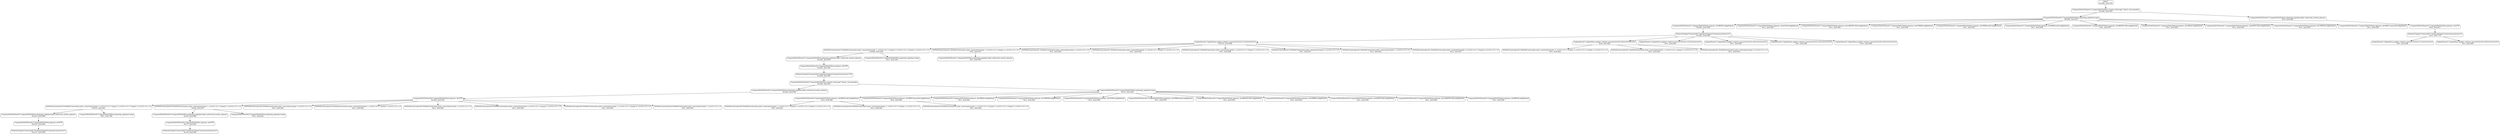 digraph MCTS {
  node [shape=box, style=rounded];
  0 [label="ROOT
N=300, Q=0.935"];
  1 [label="ComputePathToState#1.ComputePathToState.named_state=gp7_detect_arucomarker
N=300, Q=0.935"];
  2 [label="ComputePathToState#1.ComputePathToState.planning_pipeline=ompl
N=294, Q=0.937"];
  3 [label="ComputePathToState#1.ComputePathToState.planner_id=RRTkConfigDefault
N=283, Q=0.938"];
  4 [label="YaskawaGripperCommand#1.YaskawaGripperCommand.position=0.0
N=282, Q=0.938"];
  5 [label="UpdatePose#1.UpdatePose.update_relative_pose=0.0;0.0;0.11;0.0;0.0;0.0;0.0
N=273, Q=0.938"];
  6 [label="SetPathConstraints#1.SetPathConstraints.joint_constraints=joint_1_s,0.0,0.1,0.1,1.0;joint_3_s,0.0,0.1,0.1,1.0;joint_5_s,0.0,0.1,0.1,1.0
N=264, Q=0.938"];
  7 [label="ComputePathToPose#1.ComputePathToPose.planning_pipeline=pilz_industrial_motion_planner
N=262, Q=0.941"];
  8 [label="ComputePathToPose#1.ComputePathToPose.planner_id=PTP
N=261, Q=0.941"];
  9 [label="YaskawaGripperCommand#2.YaskawaGripperCommand.position=0.235
N=260, Q=0.941"];
  10 [label="ComputePathToState#2.ComputePathToState.named_state=gp7_detect_arucomarker
N=259, Q=0.941"];
  11 [label="ComputePathToState#2.ComputePathToState.planning_pipeline=pilz_industrial_motion_planner
N=243, Q=0.941"];
  12 [label="ComputePathToState#2.ComputePathToState.planner_id=PTP
N=242, Q=0.941"];
  13 [label="SetPathConstraints#2.SetPathConstraints.joint_constraints=joint_1_s,0.0,0.1,0.1,1.0;joint_3_s,0.0,0.1,0.1,1.0;joint_5_s,0.0,0.1,0.1,1.0
N=215, Q=0.941"];
  14 [label="ComputePathToPose#2.ComputePathToPose.planning_pipeline=pilz_industrial_motion_planner
N=213, Q=0.942"];
  15 [label="ComputePathToPose#2.ComputePathToPose.planner_id=PTP
N=212, Q=0.942"];
  16 [label="YaskawaGripperCommand#3.YaskawaGripperCommand.position=0.0
N=211, Q=0.942"];
  17 [label="ComputePathToPose#2.ComputePathToPose.planning_pipeline=ompl
N=1, Q=0.788"];
  18 [label="SetPathConstraints#2.SetPathConstraints.joint_constraints=joint_1_s,0.0,0.1,0.1,1.0;joint_3_s,0.0,0.1,0.1,1.0
N=20, Q=0.937"];
  19 [label="ComputePathToPose#2.ComputePathToPose.planning_pipeline=pilz_industrial_motion_planner
N=18, Q=0.943"];
  20 [label="ComputePathToPose#2.ComputePathToPose.planner_id=PTP
N=17, Q=0.943"];
  21 [label="YaskawaGripperCommand#3.YaskawaGripperCommand.position=0.0
N=16, Q=0.943"];
  22 [label="ComputePathToPose#2.ComputePathToPose.planning_pipeline=ompl
N=1, Q=0.831"];
  23 [label="SetPathConstraints#2.SetPathConstraints.joint_constraints=joint_5_s,0.0,0.1,0.1,1.0
N=1, Q=0.942"];
  24 [label="SetPathConstraints#2.SetPathConstraints.joint_constraints=joint_1_s,0.0,0.1,0.1,1.0;joint_5_s,0.0,0.1,0.1,1.0
N=1, Q=0.942"];
  25 [label="SetPathConstraints#2.SetPathConstraints.joint_constraints=joint_3_s,0.0,0.1,0.1,1.0
N=1, Q=0.943"];
  26 [label="SetPathConstraints#2.SetPathConstraints.joint_constraints=joint_3_s,0.0,0.1,0.1,1.0;joint_5_s,0.0,0.1,0.1,1.0
N=1, Q=0.942"];
  27 [label="SetPathConstraints#2.SetPathConstraints.joint_constraints=joint_3_s,0.0,0.1,0.1,1.0;joint_6_s,0.0,0.1,0.1,1.0
N=1, Q=0.941"];
  28 [label="SetPathConstraints#2.SetPathConstraints.joint_constraints=joint_1_s,0.0,0.1,0.1,1.0
N=1, Q=0.943"];
  29 [label="ComputePathToState#2.ComputePathToState.planning_pipeline=ompl
N=15, Q=0.936"];
  30 [label="ComputePathToState#2.ComputePathToState.planner_id=RRTstarkConfigDefault
N=3, Q=0.942"];
  31 [label="SetPathConstraints#2.SetPathConstraints.joint_constraints=joint_1_s,0.0,0.1,0.1,1.0;joint_3_s,0.0,0.1,0.1,1.0;joint_5_s,0.0,0.1,0.1,1.0
N=1, Q=0.941"];
  32 [label="SetPathConstraints#2.SetPathConstraints.joint_constraints=joint_1_s,0.0,0.1,0.1,1.0;joint_3_s,0.0,0.1,0.1,1.0
N=1, Q=0.943"];
  33 [label="ComputePathToState#2.ComputePathToState.planner_id=RRTConnectkConfigDefault
N=2, Q=0.944"];
  34 [label="SetPathConstraints#2.SetPathConstraints.joint_constraints=joint_1_s,0.0,0.1,0.1,1.0;joint_3_s,0.0,0.1,0.1,1.0;joint_5_s,0.0,0.1,0.1,1.0
N=1, Q=0.944"];
  35 [label="ComputePathToState#2.ComputePathToState.planner_id=SBLkConfigDefault
N=1, Q=0.941"];
  36 [label="ComputePathToState#2.ComputePathToState.planner_id=TRRTkConfigDefault
N=1, Q=0.942"];
  37 [label="ComputePathToState#2.ComputePathToState.planner_id=ESTkConfigDefault
N=1, Q=0.938"];
  38 [label="ComputePathToState#2.ComputePathToState.planner_id=PRMstarkConfigDefault
N=1, Q=0.878"];
  39 [label="ComputePathToState#2.ComputePathToState.planner_id=BKPIECEkConfigDefault
N=1, Q=0.942"];
  40 [label="ComputePathToState#2.ComputePathToState.planner_id=PRMkConfigDefault
N=1, Q=0.943"];
  41 [label="ComputePathToState#2.ComputePathToState.planner_id=KPIECEkConfigDefault
N=1, Q=0.918"];
  42 [label="ComputePathToState#2.ComputePathToState.planner_id=LBKPIECEkConfigDefault
N=1, Q=0.942"];
  43 [label="ComputePathToState#2.ComputePathToState.planner_id=RRTkConfigDefault
N=1, Q=0.940"];
  44 [label="ComputePathToPose#1.ComputePathToPose.planning_pipeline=ompl
N=1, Q=0.300"];
  45 [label="SetPathConstraints#1.SetPathConstraints.joint_constraints=joint_1_s,0.0,0.1,0.1,1.0;joint_3_s,0.0,0.1,0.1,1.0
N=2, Q=0.937"];
  46 [label="ComputePathToPose#1.ComputePathToPose.planning_pipeline=pilz_industrial_motion_planner
N=1, Q=0.937"];
  47 [label="SetPathConstraints#1.SetPathConstraints.joint_constraints=joint_5_s,0.0,0.1,0.1,1.0
N=1, Q=0.939"];
  48 [label="SetPathConstraints#1.SetPathConstraints.joint_constraints=joint_3_s,0.0,0.1,0.1,1.0;joint_5_s,0.0,0.1,0.1,1.0
N=1, Q=0.938"];
  49 [label="SetPathConstraints#1.SetPathConstraints.joint_constraints=joint_1_s,0.0,0.1,0.1,1.0;joint_5_s,0.0,0.1,0.1,1.0
N=1, Q=0.989"];
  50 [label="SetPathConstraints#1.SetPathConstraints.joint_constraints=joint_3_s,0.0,0.1,0.1,1.0
N=1, Q=0.937"];
  51 [label="SetPathConstraints#1.SetPathConstraints.joint_constraints=joint_1_s,0.0,0.1,0.1,1.0
N=1, Q=0.941"];
  52 [label="SetPathConstraints#1.SetPathConstraints.joint_constraints=joint_3_s,0.0,0.1,0.1,1.0;joint_6_s,0.0,0.1,0.1,1.0
N=1, Q=0.937"];
  53 [label="UpdatePose#1.UpdatePose.update_relative_pose=0.0;0.0;0.105;0.0;0.0;0.0;0.0
N=4, Q=0.923"];
  54 [label="SetPathConstraints#1.SetPathConstraints.joint_constraints=joint_1_s,0.0,0.1,0.1,1.0;joint_3_s,0.0,0.1,0.1,1.0;joint_5_s,0.0,0.1,0.1,1.0
N=1, Q=0.924"];
  55 [label="SetPathConstraints#1.SetPathConstraints.joint_constraints=joint_1_s,0.0,0.1,0.1,1.0;joint_3_s,0.0,0.1,0.1,1.0
N=1, Q=0.922"];
  56 [label="SetPathConstraints#1.SetPathConstraints.joint_constraints=joint_5_s,0.0,0.1,0.1,1.0
N=1, Q=0.923"];
  57 [label="UpdatePose#1.UpdatePose.update_relative_pose=0.0;0.0;0.115;0.0;0.0;0.0;0.0
N=1, Q=0.943"];
  58 [label="UpdatePose#1.UpdatePose.update_relative_pose=0.0;0.0;0.125;0.0;0.0;0.0;0.0
N=1, Q=0.943"];
  59 [label="UpdatePose#1.UpdatePose.update_relative_pose=0.0;0.0;0.12;0.0;0.0;0.0;0.0
N=1, Q=0.943"];
  60 [label="UpdatePose#1.UpdatePose.update_relative_pose=0.0;0.0;0.10;0.0;0.0;0.0;0.0
N=1, Q=0.939"];
  61 [label="ComputePathToState#1.ComputePathToState.planner_id=ESTkConfigDefault
N=1, Q=0.939"];
  62 [label="ComputePathToState#1.ComputePathToState.planner_id=LBKPIECEkConfigDefault
N=1, Q=0.943"];
  63 [label="ComputePathToState#1.ComputePathToState.planner_id=PRMkConfigDefault
N=1, Q=0.938"];
  64 [label="ComputePathToState#1.ComputePathToState.planner_id=PRMstarkConfigDefault
N=1, Q=0.941"];
  65 [label="ComputePathToState#1.ComputePathToState.planner_id=RRTstarkConfigDefault
N=1, Q=0.938"];
  66 [label="ComputePathToState#1.ComputePathToState.planner_id=BKPIECEkConfigDefault
N=1, Q=0.937"];
  67 [label="ComputePathToState#1.ComputePathToState.planner_id=SBLkConfigDefault
N=1, Q=0.936"];
  68 [label="ComputePathToState#1.ComputePathToState.planner_id=KPIECEkConfigDefault
N=1, Q=0.939"];
  69 [label="ComputePathToState#1.ComputePathToState.planner_id=TRRTkConfigDefault
N=1, Q=0.936"];
  70 [label="ComputePathToState#1.ComputePathToState.planner_id=RRTConnectkConfigDefault
N=1, Q=0.450"];
  71 [label="ComputePathToState#1.ComputePathToState.planning_pipeline=pilz_industrial_motion_planner
N=5, Q=0.841"];
  72 [label="ComputePathToState#1.ComputePathToState.planner_id=PTP
N=4, Q=0.817"];
  73 [label="YaskawaGripperCommand#1.YaskawaGripperCommand.position=0.0
N=3, Q=0.776"];
  74 [label="UpdatePose#1.UpdatePose.update_relative_pose=0.0;0.0;0.11;0.0;0.0;0.0;0.0
N=1, Q=0.939"];
  75 [label="UpdatePose#1.UpdatePose.update_relative_pose=0.0;0.0;0.105;0.0;0.0;0.0;0.0
N=1, Q=0.449"];
  0 -> 1;
  1 -> 2;
  2 -> 3;
  3 -> 4;
  4 -> 5;
  5 -> 6;
  6 -> 7;
  7 -> 8;
  8 -> 9;
  9 -> 10;
  10 -> 11;
  11 -> 12;
  12 -> 13;
  13 -> 14;
  14 -> 15;
  15 -> 16;
  13 -> 17;
  12 -> 18;
  18 -> 19;
  19 -> 20;
  20 -> 21;
  18 -> 22;
  12 -> 23;
  12 -> 24;
  12 -> 25;
  12 -> 26;
  12 -> 27;
  12 -> 28;
  10 -> 29;
  29 -> 30;
  30 -> 31;
  30 -> 32;
  29 -> 33;
  33 -> 34;
  29 -> 35;
  29 -> 36;
  29 -> 37;
  29 -> 38;
  29 -> 39;
  29 -> 40;
  29 -> 41;
  29 -> 42;
  29 -> 43;
  6 -> 44;
  5 -> 45;
  45 -> 46;
  5 -> 47;
  5 -> 48;
  5 -> 49;
  5 -> 50;
  5 -> 51;
  5 -> 52;
  4 -> 53;
  53 -> 54;
  53 -> 55;
  53 -> 56;
  4 -> 57;
  4 -> 58;
  4 -> 59;
  4 -> 60;
  2 -> 61;
  2 -> 62;
  2 -> 63;
  2 -> 64;
  2 -> 65;
  2 -> 66;
  2 -> 67;
  2 -> 68;
  2 -> 69;
  2 -> 70;
  1 -> 71;
  71 -> 72;
  72 -> 73;
  73 -> 74;
  73 -> 75;
}
